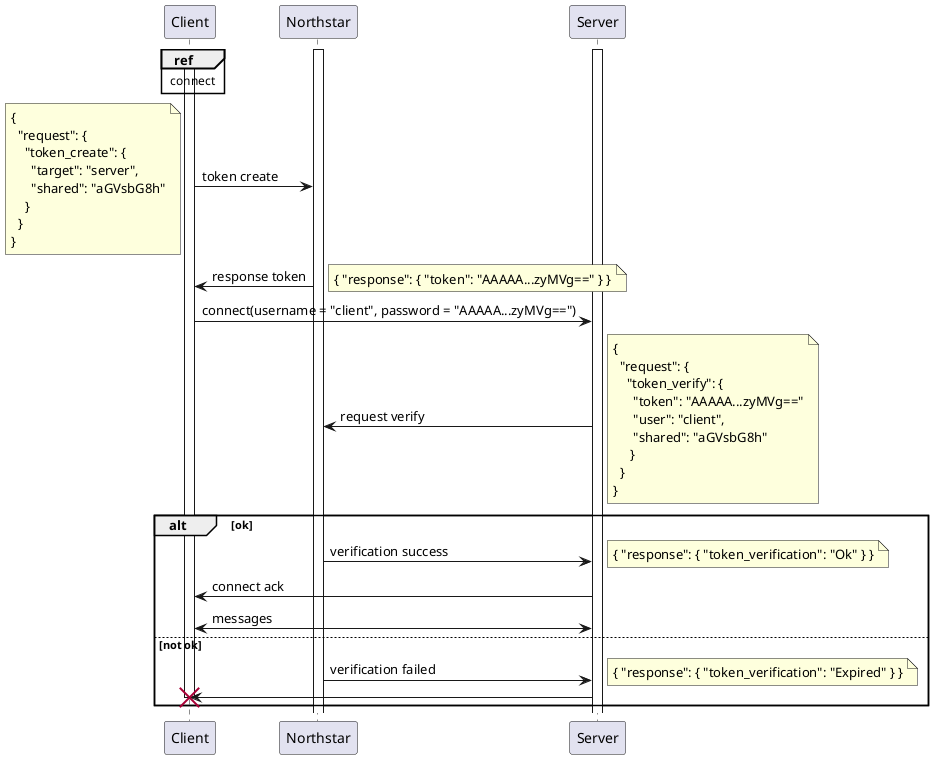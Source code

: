 @startuml console-token

participant Client
participant Northstar
participant Server

activate Northstar
activate Server
activate Client

ref over Client: connect

Client -> Northstar: token create
note left
{
  "request": {
    "token_create": {
      "target": "server",
      "shared": "aGVsbG8h"
    }
  }
}
end note
Client <- Northstar: response token
note right
{ "response": { "token": "AAAAA...zyMVg==" } }
end note

Client -> Server: connect(username = "client", password = "AAAAA...zyMVg==")

Northstar <- Server: request verify
note right
{
  "request": {
    "token_verify": {
      "token": "AAAAA...zyMVg=="
      "user": "client",
      "shared": "aGVsbG8h"
     }
  }
}
end note
alt ok
Northstar -> Server: verification success
note right
{ "response": { "token_verification": "Ok" } }
end note
Client <- Server: connect ack
Client <-> Server: messages
else not ok
Northstar -> Server: verification failed
note right
{ "response": { "token_verification": "Expired" } }
end note
Client <- Server !!
end

@enduml